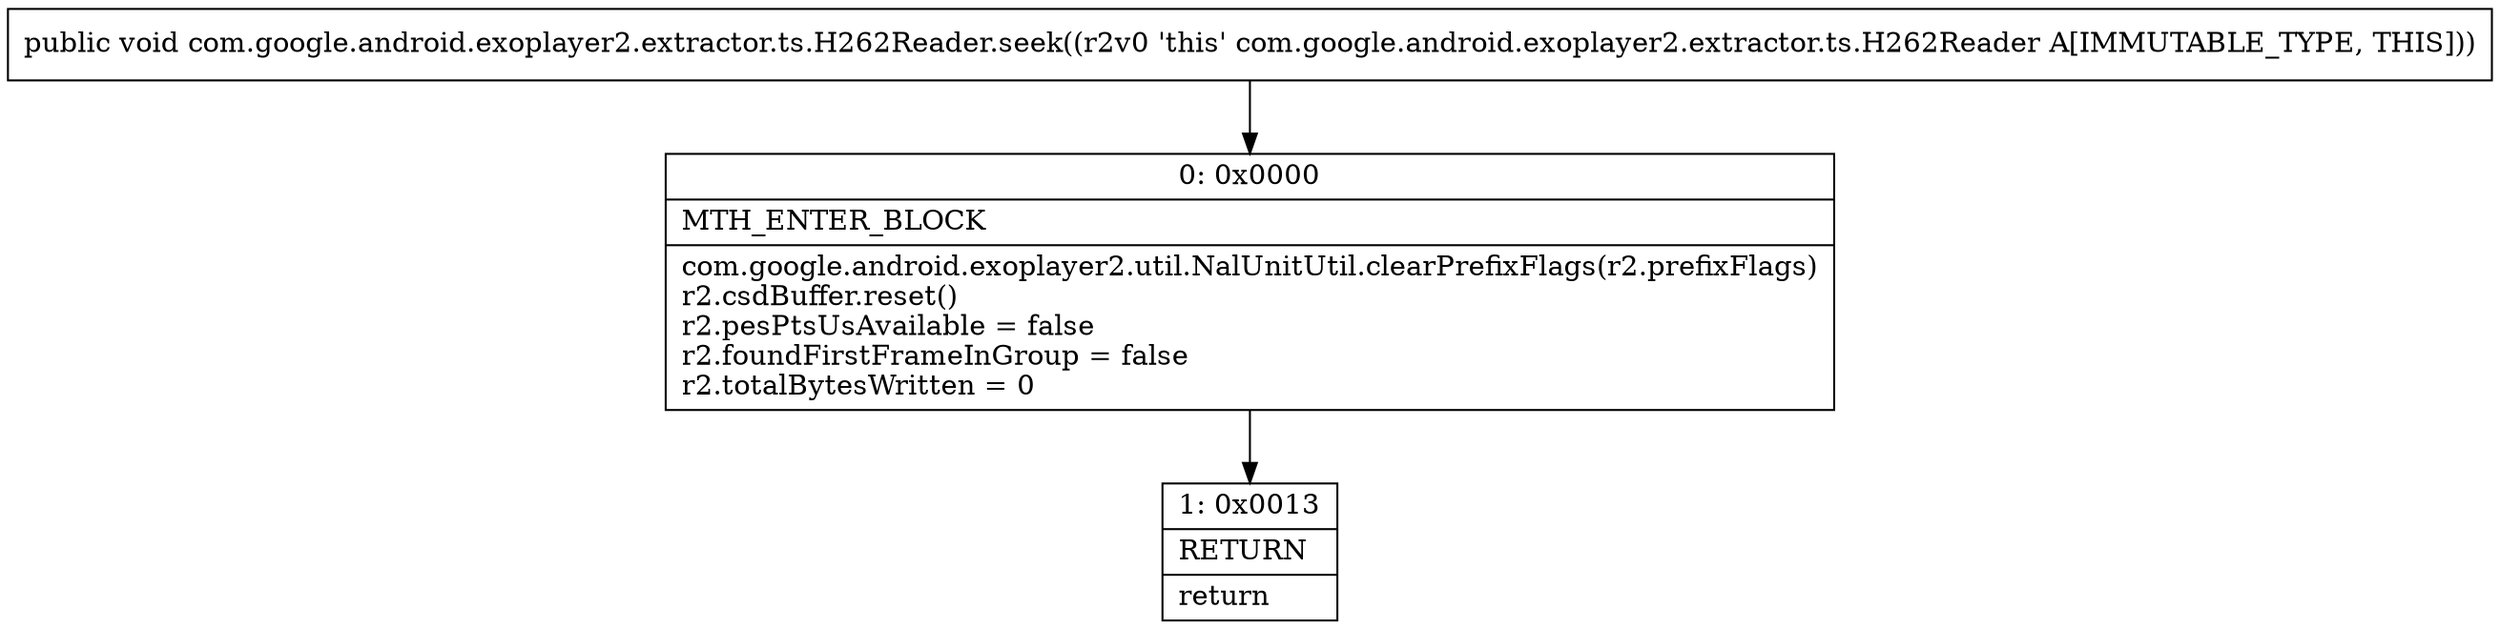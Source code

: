 digraph "CFG forcom.google.android.exoplayer2.extractor.ts.H262Reader.seek()V" {
Node_0 [shape=record,label="{0\:\ 0x0000|MTH_ENTER_BLOCK\l|com.google.android.exoplayer2.util.NalUnitUtil.clearPrefixFlags(r2.prefixFlags)\lr2.csdBuffer.reset()\lr2.pesPtsUsAvailable = false\lr2.foundFirstFrameInGroup = false\lr2.totalBytesWritten = 0\l}"];
Node_1 [shape=record,label="{1\:\ 0x0013|RETURN\l|return\l}"];
MethodNode[shape=record,label="{public void com.google.android.exoplayer2.extractor.ts.H262Reader.seek((r2v0 'this' com.google.android.exoplayer2.extractor.ts.H262Reader A[IMMUTABLE_TYPE, THIS])) }"];
MethodNode -> Node_0;
Node_0 -> Node_1;
}


